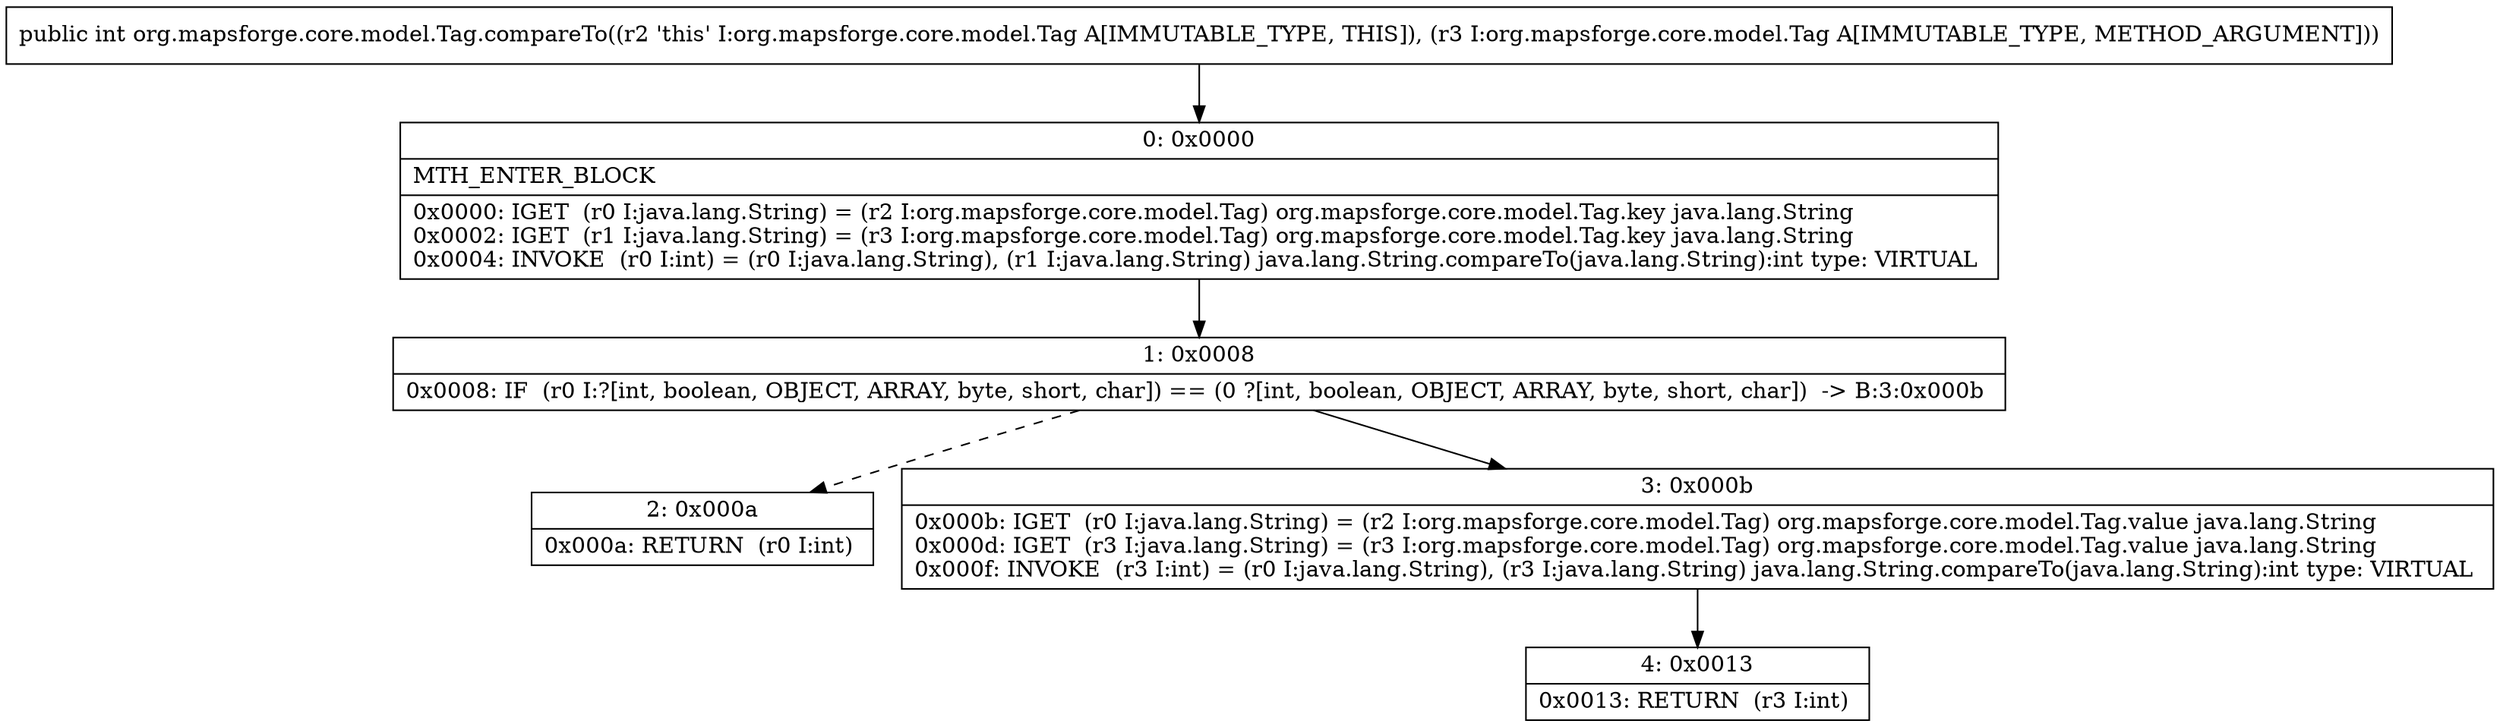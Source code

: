 digraph "CFG fororg.mapsforge.core.model.Tag.compareTo(Lorg\/mapsforge\/core\/model\/Tag;)I" {
Node_0 [shape=record,label="{0\:\ 0x0000|MTH_ENTER_BLOCK\l|0x0000: IGET  (r0 I:java.lang.String) = (r2 I:org.mapsforge.core.model.Tag) org.mapsforge.core.model.Tag.key java.lang.String \l0x0002: IGET  (r1 I:java.lang.String) = (r3 I:org.mapsforge.core.model.Tag) org.mapsforge.core.model.Tag.key java.lang.String \l0x0004: INVOKE  (r0 I:int) = (r0 I:java.lang.String), (r1 I:java.lang.String) java.lang.String.compareTo(java.lang.String):int type: VIRTUAL \l}"];
Node_1 [shape=record,label="{1\:\ 0x0008|0x0008: IF  (r0 I:?[int, boolean, OBJECT, ARRAY, byte, short, char]) == (0 ?[int, boolean, OBJECT, ARRAY, byte, short, char])  \-\> B:3:0x000b \l}"];
Node_2 [shape=record,label="{2\:\ 0x000a|0x000a: RETURN  (r0 I:int) \l}"];
Node_3 [shape=record,label="{3\:\ 0x000b|0x000b: IGET  (r0 I:java.lang.String) = (r2 I:org.mapsforge.core.model.Tag) org.mapsforge.core.model.Tag.value java.lang.String \l0x000d: IGET  (r3 I:java.lang.String) = (r3 I:org.mapsforge.core.model.Tag) org.mapsforge.core.model.Tag.value java.lang.String \l0x000f: INVOKE  (r3 I:int) = (r0 I:java.lang.String), (r3 I:java.lang.String) java.lang.String.compareTo(java.lang.String):int type: VIRTUAL \l}"];
Node_4 [shape=record,label="{4\:\ 0x0013|0x0013: RETURN  (r3 I:int) \l}"];
MethodNode[shape=record,label="{public int org.mapsforge.core.model.Tag.compareTo((r2 'this' I:org.mapsforge.core.model.Tag A[IMMUTABLE_TYPE, THIS]), (r3 I:org.mapsforge.core.model.Tag A[IMMUTABLE_TYPE, METHOD_ARGUMENT])) }"];
MethodNode -> Node_0;
Node_0 -> Node_1;
Node_1 -> Node_2[style=dashed];
Node_1 -> Node_3;
Node_3 -> Node_4;
}

